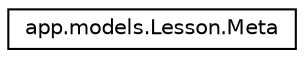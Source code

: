 digraph "Graphical Class Hierarchy"
{
 // LATEX_PDF_SIZE
  edge [fontname="Helvetica",fontsize="10",labelfontname="Helvetica",labelfontsize="10"];
  node [fontname="Helvetica",fontsize="10",shape=record];
  rankdir="LR";
  Node0 [label="app.models.Lesson.Meta",height=0.2,width=0.4,color="black", fillcolor="white", style="filled",URL="$classapp_1_1models_1_1Lesson_1_1Meta.html",tooltip=" "];
}
